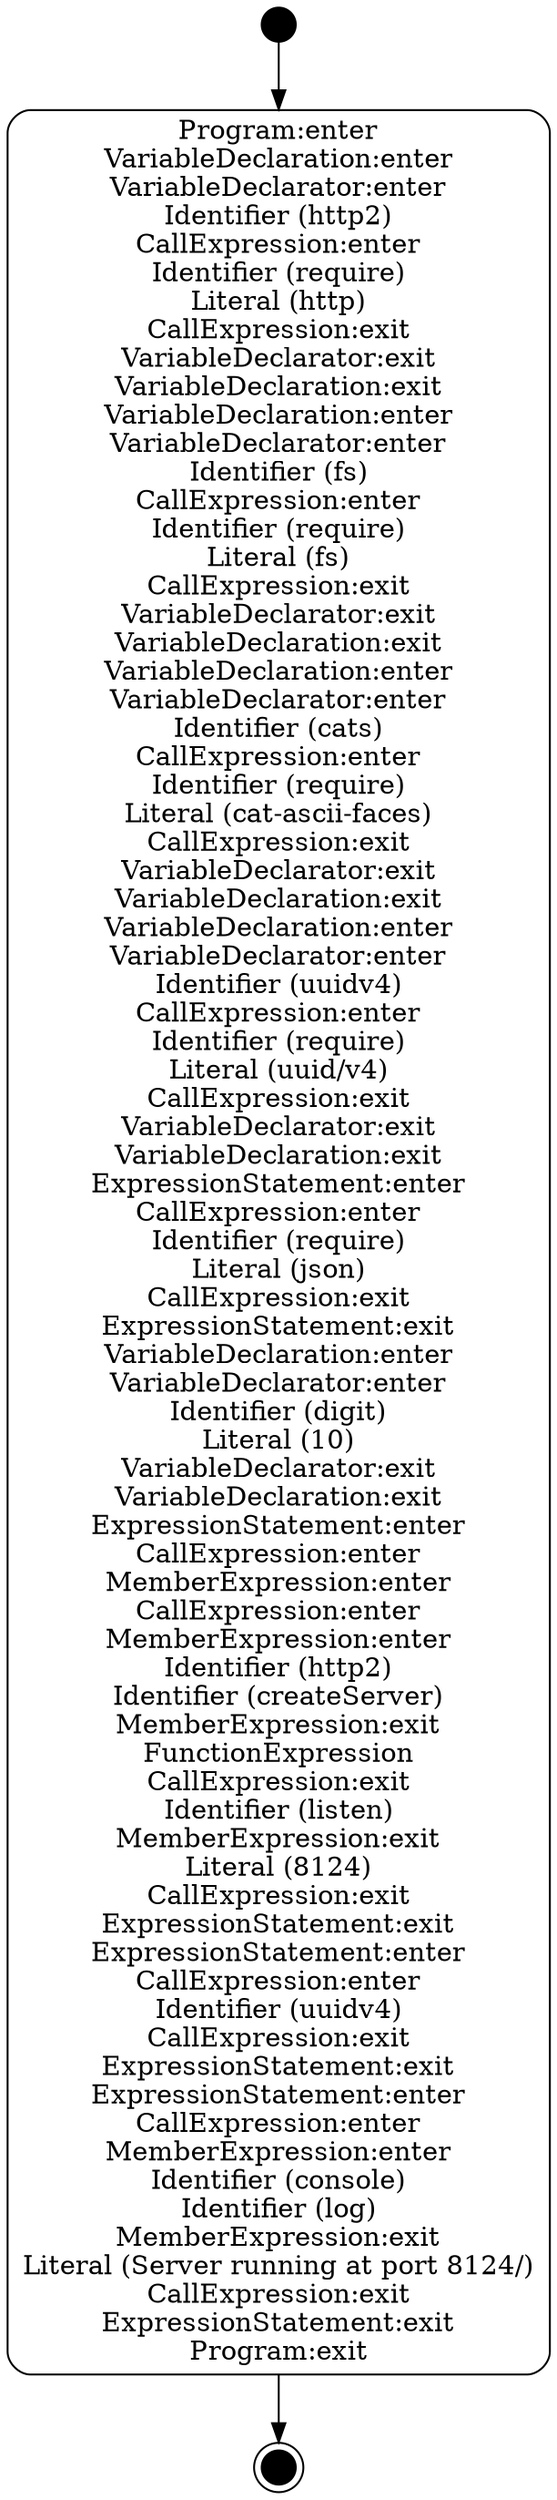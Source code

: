 
digraph {
node[shape=box,style="rounded,filled",fillcolor=white];
initial[label="",shape=circle,style=filled,fillcolor=black,width=0.25,height=0.25];
final[label="",shape=doublecircle,style=filled,fillcolor=black,width=0.25,height=0.25];
s1_1[label="Program:enter\nVariableDeclaration:enter\nVariableDeclarator:enter\nIdentifier (http2)\nCallExpression:enter\nIdentifier (require)\nLiteral (http)\nCallExpression:exit\nVariableDeclarator:exit\nVariableDeclaration:exit\nVariableDeclaration:enter\nVariableDeclarator:enter\nIdentifier (fs)\nCallExpression:enter\nIdentifier (require)\nLiteral (fs)\nCallExpression:exit\nVariableDeclarator:exit\nVariableDeclaration:exit\nVariableDeclaration:enter\nVariableDeclarator:enter\nIdentifier (cats)\nCallExpression:enter\nIdentifier (require)\nLiteral (cat-ascii-faces)\nCallExpression:exit\nVariableDeclarator:exit\nVariableDeclaration:exit\nVariableDeclaration:enter\nVariableDeclarator:enter\nIdentifier (uuidv4)\nCallExpression:enter\nIdentifier (require)\nLiteral (uuid/v4)\nCallExpression:exit\nVariableDeclarator:exit\nVariableDeclaration:exit\nExpressionStatement:enter\nCallExpression:enter\nIdentifier (require)\nLiteral (json)\nCallExpression:exit\nExpressionStatement:exit\nVariableDeclaration:enter\nVariableDeclarator:enter\nIdentifier (digit)\nLiteral (10)\nVariableDeclarator:exit\nVariableDeclaration:exit\nExpressionStatement:enter\nCallExpression:enter\nMemberExpression:enter\nCallExpression:enter\nMemberExpression:enter\nIdentifier (http2)\nIdentifier (createServer)\nMemberExpression:exit\nFunctionExpression\nCallExpression:exit\nIdentifier (listen)\nMemberExpression:exit\nLiteral (8124)\nCallExpression:exit\nExpressionStatement:exit\nExpressionStatement:enter\nCallExpression:enter\nIdentifier (uuidv4)\nCallExpression:exit\nExpressionStatement:exit\nExpressionStatement:enter\nCallExpression:enter\nMemberExpression:enter\nIdentifier (console)\nIdentifier (log)\nMemberExpression:exit\nLiteral (Server running at port 8124/)\nCallExpression:exit\nExpressionStatement:exit\nProgram:exit"];
initial->s1_1->final;
}